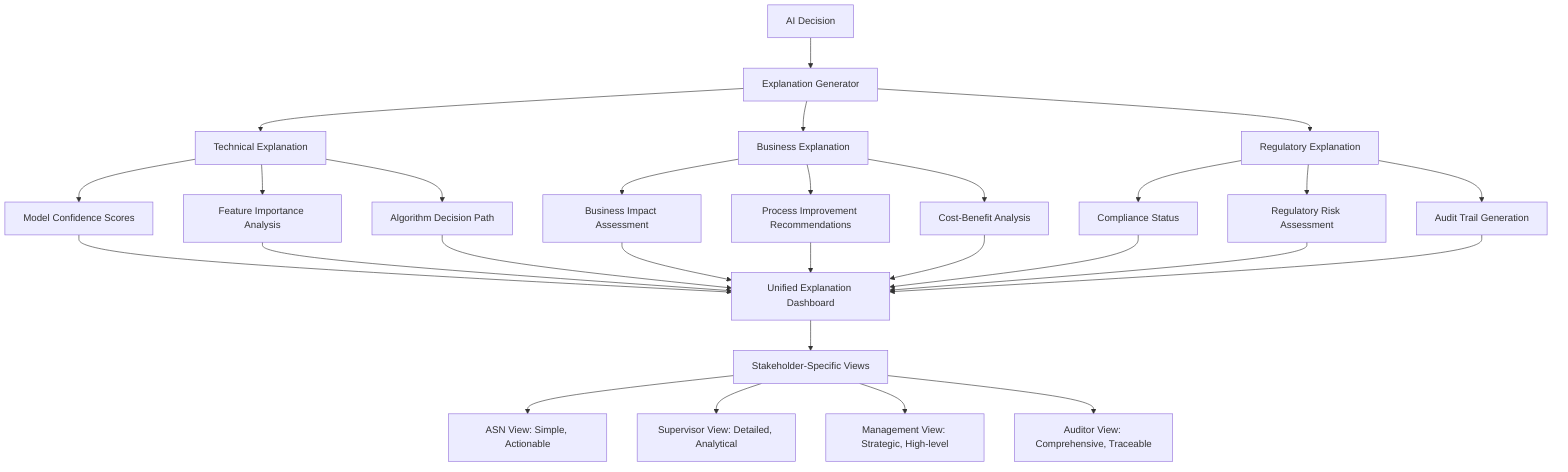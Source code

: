 graph TD
    A[AI Decision] --> B[Explanation Generator]
    
    B --> C[Technical Explanation]
    B --> D[Business Explanation]
    B --> E[Regulatory Explanation]
    
    C --> C1[Model Confidence Scores]
    C --> C2[Feature Importance Analysis]
    C --> C3[Algorithm Decision Path]
    
    D --> D1[Business Impact Assessment]
    D --> D2[Process Improvement Recommendations]
    D --> D3[Cost-Benefit Analysis]
    
    E --> E1[Compliance Status]
    E --> E2[Regulatory Risk Assessment]
    E --> E3[Audit Trail Generation]
    
    C1 --> F[Unified Explanation Dashboard]
    C2 --> F
    C3 --> F
    D1 --> F
    D2 --> F
    D3 --> F
    E1 --> F
    E2 --> F
    E3 --> F
    
    F --> G[Stakeholder-Specific Views]
    G --> G1[ASN View: Simple, Actionable]
    G --> G2[Supervisor View: Detailed, Analytical]
    G --> G3[Management View: Strategic, High-level]
    G --> G4[Auditor View: Comprehensive, Traceable]